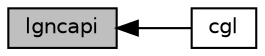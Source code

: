 digraph "lgncapi"
{
  edge [fontname="Helvetica",fontsize="10",labelfontname="Helvetica",labelfontsize="10"];
  node [fontname="Helvetica",fontsize="10",shape=box];
  rankdir=LR;
  Node1 [label="lgncapi",height=0.2,width=0.4,color="black", fillcolor="grey75", style="filled", fontcolor="black",tooltip="LGNC Open API for legacy platforms."];
  Node2 [label="cgl",height=0.2,width=0.4,color="black", fillcolor="white", style="filled",URL="$d7/d7a/group__cgl.html",tooltip="Game and multimedia API."];
  Node1->Node2 [shape=plaintext, dir="back", style="solid"];
}

